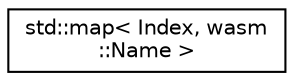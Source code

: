 digraph "Graphical Class Hierarchy"
{
  edge [fontname="Helvetica",fontsize="10",labelfontname="Helvetica",labelfontsize="10"];
  node [fontname="Helvetica",fontsize="10",shape=record];
  rankdir="LR";
  Node0 [label="std::map\< Index, wasm\l::Name \>",height=0.2,width=0.4,color="black", fillcolor="white", style="filled",URL="$classstd_1_1map.html"];
}
